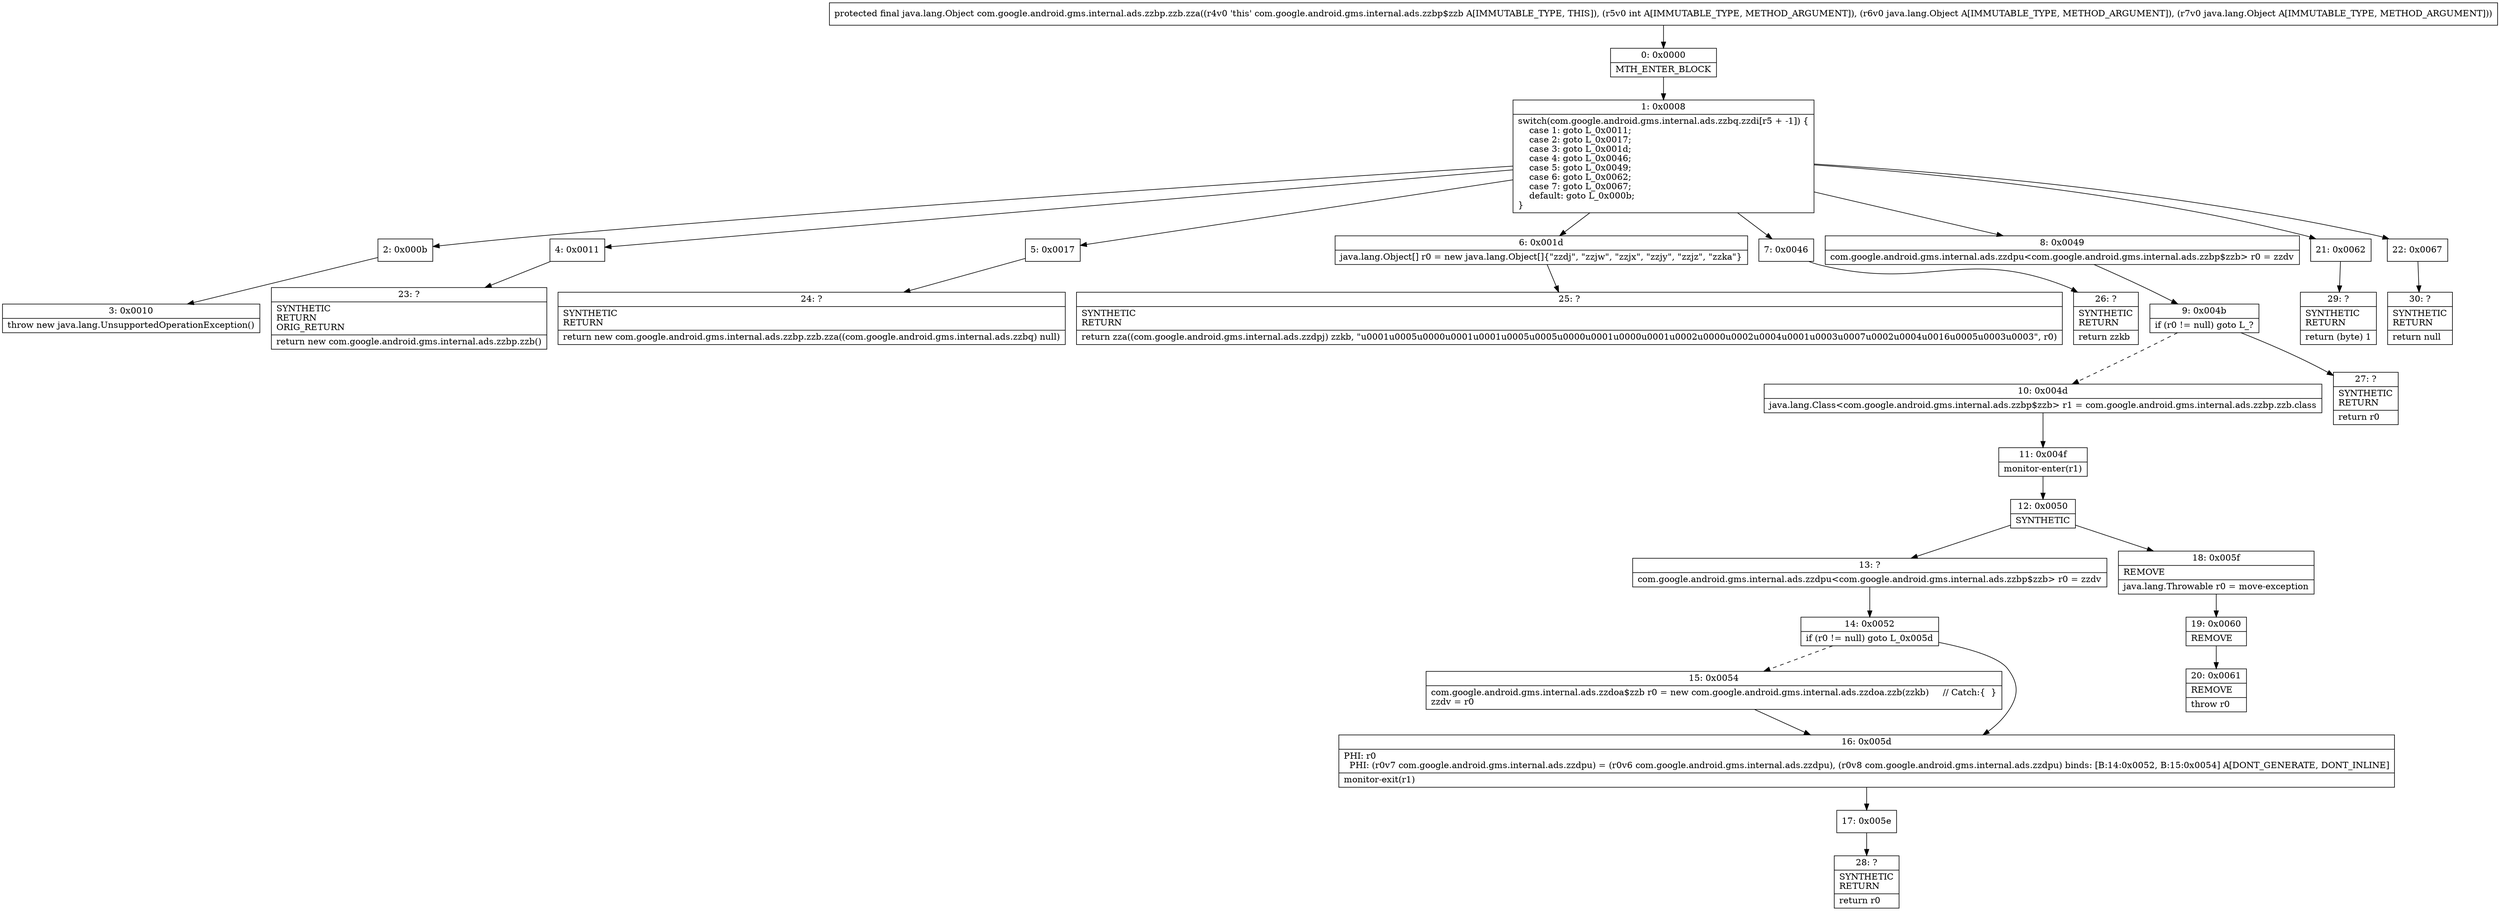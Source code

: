 digraph "CFG forcom.google.android.gms.internal.ads.zzbp.zzb.zza(ILjava\/lang\/Object;Ljava\/lang\/Object;)Ljava\/lang\/Object;" {
Node_0 [shape=record,label="{0\:\ 0x0000|MTH_ENTER_BLOCK\l}"];
Node_1 [shape=record,label="{1\:\ 0x0008|switch(com.google.android.gms.internal.ads.zzbq.zzdi[r5 + \-1]) \{\l    case 1: goto L_0x0011;\l    case 2: goto L_0x0017;\l    case 3: goto L_0x001d;\l    case 4: goto L_0x0046;\l    case 5: goto L_0x0049;\l    case 6: goto L_0x0062;\l    case 7: goto L_0x0067;\l    default: goto L_0x000b;\l\}\l}"];
Node_2 [shape=record,label="{2\:\ 0x000b}"];
Node_3 [shape=record,label="{3\:\ 0x0010|throw new java.lang.UnsupportedOperationException()\l}"];
Node_4 [shape=record,label="{4\:\ 0x0011}"];
Node_5 [shape=record,label="{5\:\ 0x0017}"];
Node_6 [shape=record,label="{6\:\ 0x001d|java.lang.Object[] r0 = new java.lang.Object[]\{\"zzdj\", \"zzjw\", \"zzjx\", \"zzjy\", \"zzjz\", \"zzka\"\}\l}"];
Node_7 [shape=record,label="{7\:\ 0x0046}"];
Node_8 [shape=record,label="{8\:\ 0x0049|com.google.android.gms.internal.ads.zzdpu\<com.google.android.gms.internal.ads.zzbp$zzb\> r0 = zzdv\l}"];
Node_9 [shape=record,label="{9\:\ 0x004b|if (r0 != null) goto L_?\l}"];
Node_10 [shape=record,label="{10\:\ 0x004d|java.lang.Class\<com.google.android.gms.internal.ads.zzbp$zzb\> r1 = com.google.android.gms.internal.ads.zzbp.zzb.class\l}"];
Node_11 [shape=record,label="{11\:\ 0x004f|monitor\-enter(r1)\l}"];
Node_12 [shape=record,label="{12\:\ 0x0050|SYNTHETIC\l}"];
Node_13 [shape=record,label="{13\:\ ?|com.google.android.gms.internal.ads.zzdpu\<com.google.android.gms.internal.ads.zzbp$zzb\> r0 = zzdv\l}"];
Node_14 [shape=record,label="{14\:\ 0x0052|if (r0 != null) goto L_0x005d\l}"];
Node_15 [shape=record,label="{15\:\ 0x0054|com.google.android.gms.internal.ads.zzdoa$zzb r0 = new com.google.android.gms.internal.ads.zzdoa.zzb(zzkb)     \/\/ Catch:\{  \}\lzzdv = r0\l}"];
Node_16 [shape=record,label="{16\:\ 0x005d|PHI: r0 \l  PHI: (r0v7 com.google.android.gms.internal.ads.zzdpu) = (r0v6 com.google.android.gms.internal.ads.zzdpu), (r0v8 com.google.android.gms.internal.ads.zzdpu) binds: [B:14:0x0052, B:15:0x0054] A[DONT_GENERATE, DONT_INLINE]\l|monitor\-exit(r1)\l}"];
Node_17 [shape=record,label="{17\:\ 0x005e}"];
Node_18 [shape=record,label="{18\:\ 0x005f|REMOVE\l|java.lang.Throwable r0 = move\-exception\l}"];
Node_19 [shape=record,label="{19\:\ 0x0060|REMOVE\l}"];
Node_20 [shape=record,label="{20\:\ 0x0061|REMOVE\l|throw r0\l}"];
Node_21 [shape=record,label="{21\:\ 0x0062}"];
Node_22 [shape=record,label="{22\:\ 0x0067}"];
Node_23 [shape=record,label="{23\:\ ?|SYNTHETIC\lRETURN\lORIG_RETURN\l|return new com.google.android.gms.internal.ads.zzbp.zzb()\l}"];
Node_24 [shape=record,label="{24\:\ ?|SYNTHETIC\lRETURN\l|return new com.google.android.gms.internal.ads.zzbp.zzb.zza((com.google.android.gms.internal.ads.zzbq) null)\l}"];
Node_25 [shape=record,label="{25\:\ ?|SYNTHETIC\lRETURN\l|return zza((com.google.android.gms.internal.ads.zzdpj) zzkb, \"u0001u0005u0000u0001u0001u0005u0005u0000u0001u0000u0001u0002u0000u0002u0004u0001u0003u0007u0002u0004u0016u0005u0003u0003\", r0)\l}"];
Node_26 [shape=record,label="{26\:\ ?|SYNTHETIC\lRETURN\l|return zzkb\l}"];
Node_27 [shape=record,label="{27\:\ ?|SYNTHETIC\lRETURN\l|return r0\l}"];
Node_28 [shape=record,label="{28\:\ ?|SYNTHETIC\lRETURN\l|return r0\l}"];
Node_29 [shape=record,label="{29\:\ ?|SYNTHETIC\lRETURN\l|return (byte) 1\l}"];
Node_30 [shape=record,label="{30\:\ ?|SYNTHETIC\lRETURN\l|return null\l}"];
MethodNode[shape=record,label="{protected final java.lang.Object com.google.android.gms.internal.ads.zzbp.zzb.zza((r4v0 'this' com.google.android.gms.internal.ads.zzbp$zzb A[IMMUTABLE_TYPE, THIS]), (r5v0 int A[IMMUTABLE_TYPE, METHOD_ARGUMENT]), (r6v0 java.lang.Object A[IMMUTABLE_TYPE, METHOD_ARGUMENT]), (r7v0 java.lang.Object A[IMMUTABLE_TYPE, METHOD_ARGUMENT])) }"];
MethodNode -> Node_0;
Node_0 -> Node_1;
Node_1 -> Node_2;
Node_1 -> Node_4;
Node_1 -> Node_5;
Node_1 -> Node_6;
Node_1 -> Node_7;
Node_1 -> Node_8;
Node_1 -> Node_21;
Node_1 -> Node_22;
Node_2 -> Node_3;
Node_4 -> Node_23;
Node_5 -> Node_24;
Node_6 -> Node_25;
Node_7 -> Node_26;
Node_8 -> Node_9;
Node_9 -> Node_10[style=dashed];
Node_9 -> Node_27;
Node_10 -> Node_11;
Node_11 -> Node_12;
Node_12 -> Node_13;
Node_12 -> Node_18;
Node_13 -> Node_14;
Node_14 -> Node_15[style=dashed];
Node_14 -> Node_16;
Node_15 -> Node_16;
Node_16 -> Node_17;
Node_17 -> Node_28;
Node_18 -> Node_19;
Node_19 -> Node_20;
Node_21 -> Node_29;
Node_22 -> Node_30;
}

